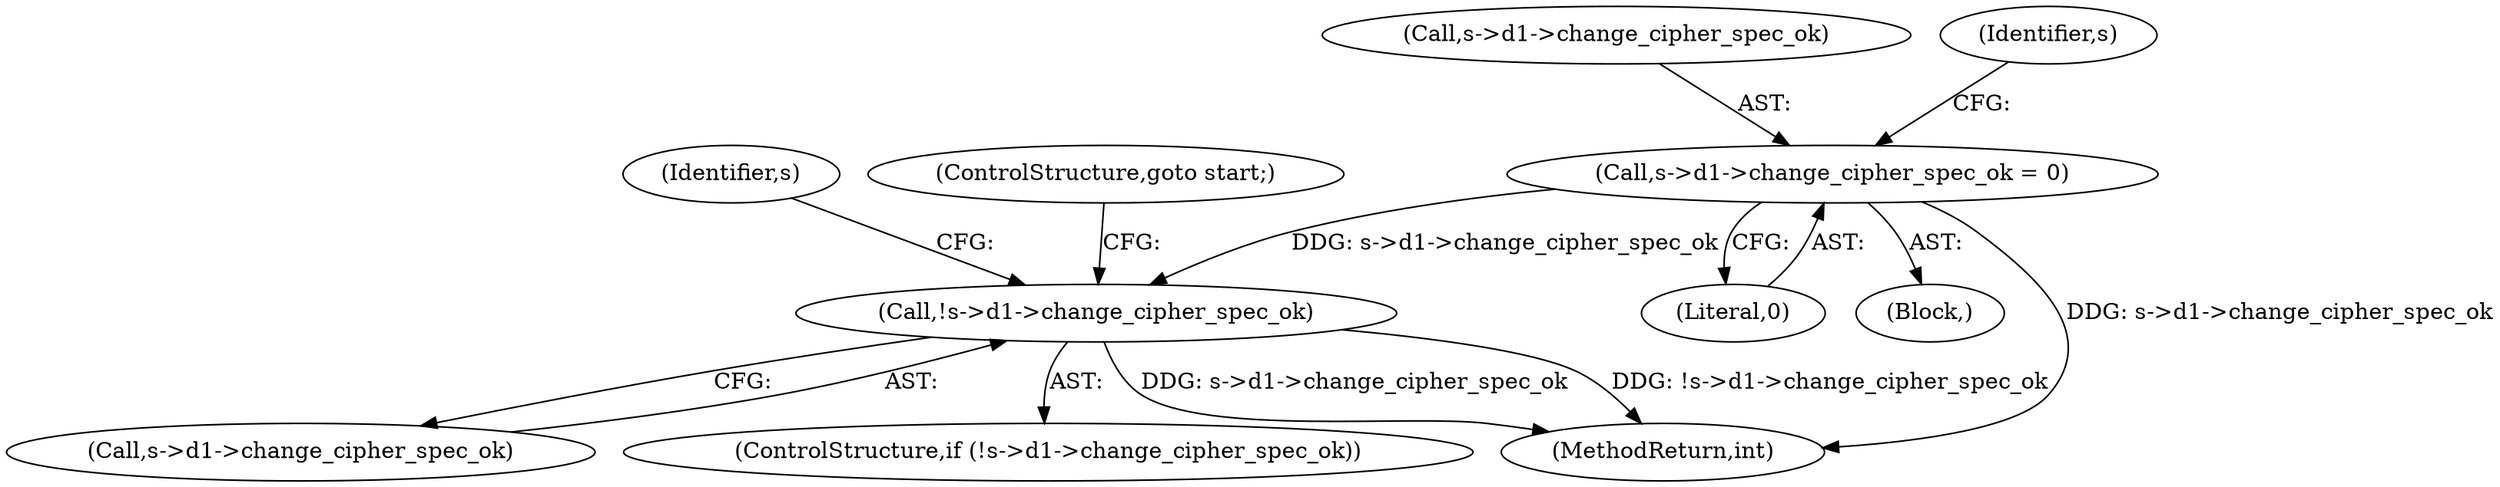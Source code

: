 digraph "0_openssl_e9bbefbf0f24c57645e7ad6a5a71ae649d18ac8e@pointer" {
"1001503" [label="(Call,s->d1->change_cipher_spec_ok = 0)"];
"1001495" [label="(Call,!s->d1->change_cipher_spec_ok)"];
"1001504" [label="(Call,s->d1->change_cipher_spec_ok)"];
"1001506" [label="(Identifier,s)"];
"1001513" [label="(Identifier,s)"];
"1001502" [label="(ControlStructure,goto start;)"];
"1001495" [label="(Call,!s->d1->change_cipher_spec_ok)"];
"1001819" [label="(MethodReturn,int)"];
"1001509" [label="(Literal,0)"];
"1001496" [label="(Call,s->d1->change_cipher_spec_ok)"];
"1001422" [label="(Block,)"];
"1001494" [label="(ControlStructure,if (!s->d1->change_cipher_spec_ok))"];
"1001503" [label="(Call,s->d1->change_cipher_spec_ok = 0)"];
"1001503" -> "1001422"  [label="AST: "];
"1001503" -> "1001509"  [label="CFG: "];
"1001504" -> "1001503"  [label="AST: "];
"1001509" -> "1001503"  [label="AST: "];
"1001513" -> "1001503"  [label="CFG: "];
"1001503" -> "1001819"  [label="DDG: s->d1->change_cipher_spec_ok"];
"1001503" -> "1001495"  [label="DDG: s->d1->change_cipher_spec_ok"];
"1001495" -> "1001494"  [label="AST: "];
"1001495" -> "1001496"  [label="CFG: "];
"1001496" -> "1001495"  [label="AST: "];
"1001502" -> "1001495"  [label="CFG: "];
"1001506" -> "1001495"  [label="CFG: "];
"1001495" -> "1001819"  [label="DDG: !s->d1->change_cipher_spec_ok"];
"1001495" -> "1001819"  [label="DDG: s->d1->change_cipher_spec_ok"];
}
